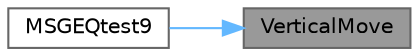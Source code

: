 digraph "VerticalMove"
{
 // INTERACTIVE_SVG=YES
 // LATEX_PDF_SIZE
  bgcolor="transparent";
  edge [fontname=Helvetica,fontsize=10,labelfontname=Helvetica,labelfontsize=10];
  node [fontname=Helvetica,fontsize=10,shape=box,height=0.2,width=0.4];
  rankdir="RL";
  Node1 [id="Node000001",label="VerticalMove",height=0.2,width=0.4,color="gray40", fillcolor="grey60", style="filled", fontcolor="black",tooltip=" "];
  Node1 -> Node2 [id="edge1_Node000001_Node000002",dir="back",color="steelblue1",style="solid",tooltip=" "];
  Node2 [id="Node000002",label="MSGEQtest9",height=0.2,width=0.4,color="grey40", fillcolor="white", style="filled",URL="$d6/d43/funky_8cpp_ae5601c111d0af9a71b1315207442774a.html#ae5601c111d0af9a71b1315207442774a",tooltip=" "];
}
